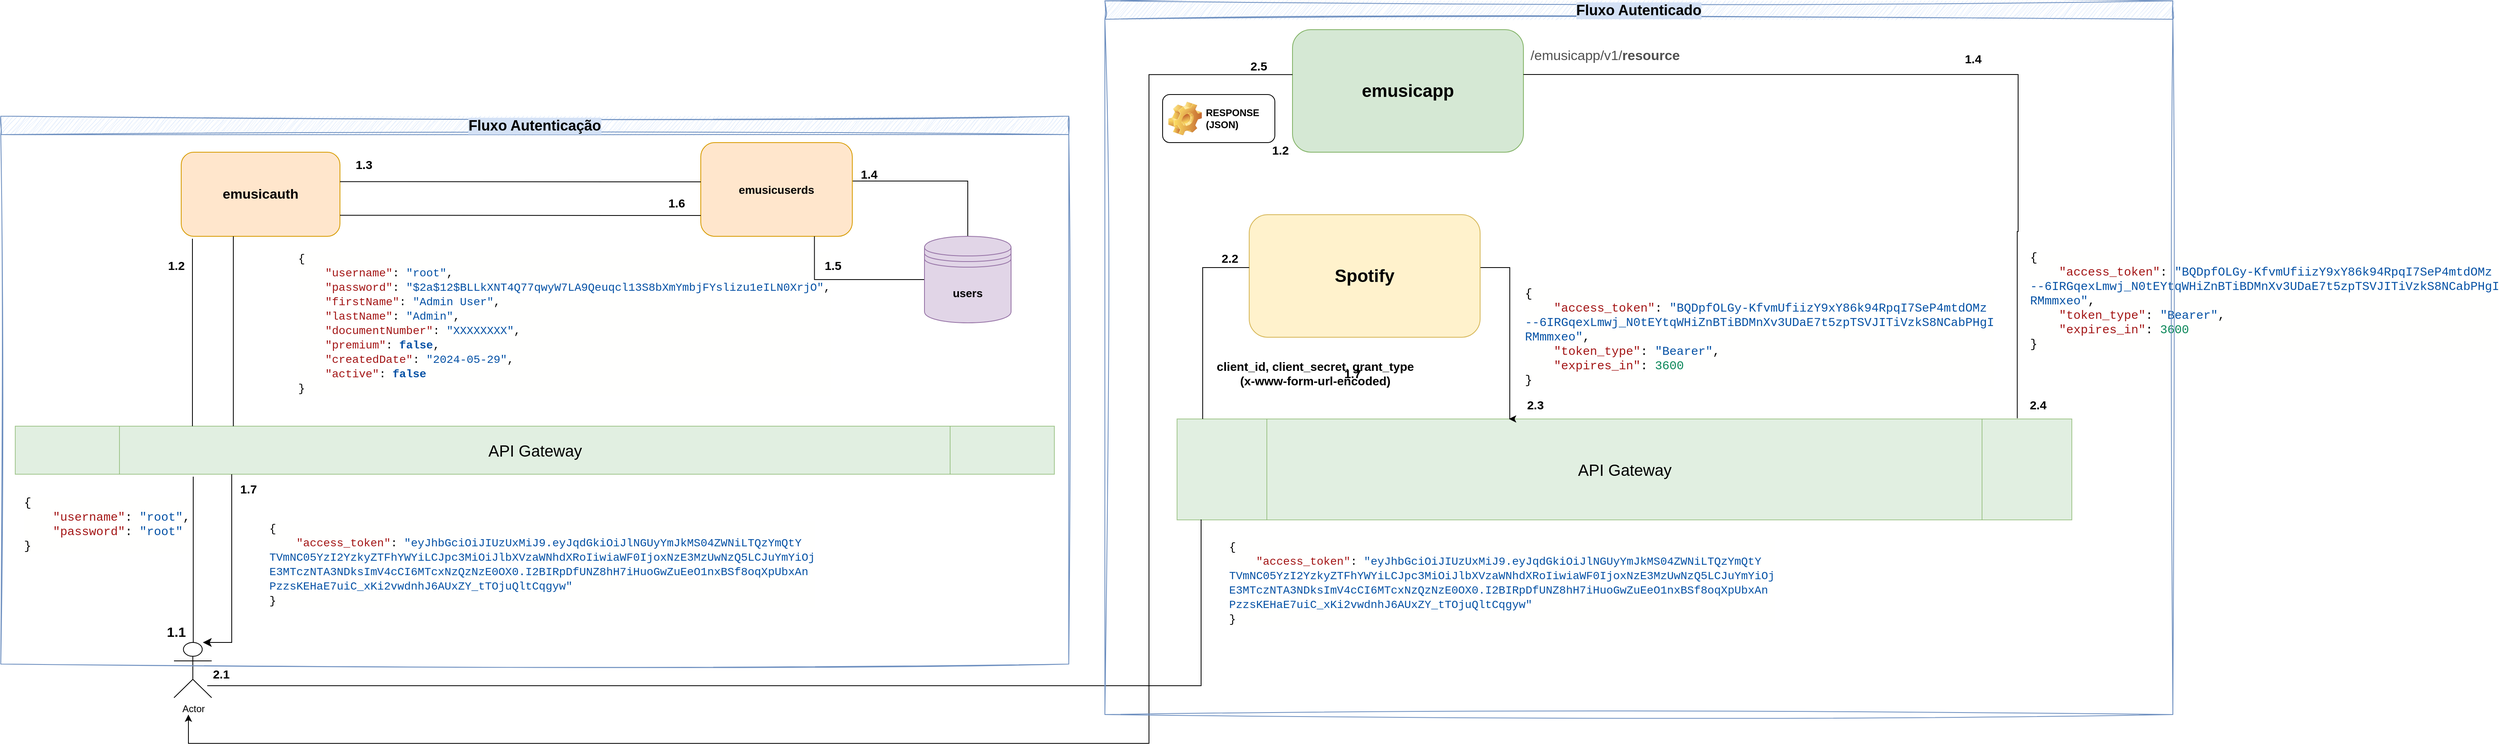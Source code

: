 <mxfile version="24.4.10" type="github">
  <diagram name="Página-1" id="nO_YHnesKga44wesAzok">
    <mxGraphModel dx="2923" dy="1494" grid="1" gridSize="9" guides="1" tooltips="1" connect="1" arrows="1" fold="1" page="0" pageScale="1" pageWidth="400" pageHeight="1000" math="0" shadow="0">
      <root>
        <mxCell id="0" />
        <mxCell id="1" parent="0" />
        <mxCell id="xbLtoFNteLLevZgjdw11-1" value="API Gateway" style="shape=process;whiteSpace=wrap;html=1;backgroundOutline=1;fontSize=20;fillColor=#d5e8d4;strokeColor=#82b366;opacity=70;" parent="1" vertex="1">
          <mxGeometry x="-729" y="324" width="1296" height="60" as="geometry" />
        </mxCell>
        <mxCell id="xbLtoFNteLLevZgjdw11-2" value="Actor" style="shape=umlActor;verticalLabelPosition=bottom;verticalAlign=top;html=1;outlineConnect=0;" parent="1" vertex="1">
          <mxGeometry x="-531" y="594" width="47" height="69" as="geometry" />
        </mxCell>
        <mxCell id="xbLtoFNteLLevZgjdw11-3" value="emusicauth" style="rounded=1;whiteSpace=wrap;html=1;fontSize=17;fillColor=#ffe6cc;strokeColor=#d79b00;fontStyle=1" parent="1" vertex="1">
          <mxGeometry x="-522" y="-18" width="198" height="105" as="geometry" />
        </mxCell>
        <mxCell id="xbLtoFNteLLevZgjdw11-4" value="" style="edgeStyle=elbowEdgeStyle;elbow=vertical;endArrow=none;html=1;curved=0;rounded=0;endSize=8;startSize=8;endFill=0;" parent="1" edge="1">
          <mxGeometry width="50" height="50" relative="1" as="geometry">
            <mxPoint x="-508" y="324" as="sourcePoint" />
            <mxPoint x="-508" y="90" as="targetPoint" />
            <Array as="points" />
          </mxGeometry>
        </mxCell>
        <mxCell id="xbLtoFNteLLevZgjdw11-5" value="" style="line;strokeWidth=1;direction=south;html=1;" parent="1" vertex="1">
          <mxGeometry x="-512" y="387" width="10" height="207" as="geometry" />
        </mxCell>
        <mxCell id="xbLtoFNteLLevZgjdw11-16" value="&lt;div style=&quot;color: rgb(0, 0, 0); background-color: rgb(255, 255, 254); font-family: Consolas, &amp;quot;Courier New&amp;quot;, monospace; font-weight: normal; font-size: 14px; line-height: 18px; white-space: pre;&quot;&gt;&lt;div style=&quot;font-size: 14px;&quot;&gt;&lt;span style=&quot;color: rgb(0, 0, 0); font-size: 14px;&quot;&gt;{&lt;/span&gt;&lt;/div&gt;&lt;div style=&quot;font-size: 14px;&quot;&gt;&lt;span style=&quot;color: rgb(0, 0, 0); font-size: 14px;&quot;&gt;&amp;nbsp;&amp;nbsp;&amp;nbsp;&amp;nbsp;&lt;/span&gt;&lt;span style=&quot;color: rgb(163, 21, 21); font-size: 14px;&quot;&gt;&quot;access_token&quot;&lt;/span&gt;&lt;span style=&quot;color: rgb(0, 0, 0); font-size: 14px;&quot;&gt;:&amp;nbsp;&lt;/span&gt;&lt;span style=&quot;color: rgb(4, 81, 165); font-size: 14px;&quot;&gt;&quot;eyJhbGciOiJIUzUxMiJ9.eyJqdGkiOiJlNGUyYmJkMS04ZWNiLTQzYmQtY&lt;/span&gt;&lt;/div&gt;&lt;div style=&quot;font-size: 14px;&quot;&gt;&lt;span style=&quot;color: rgb(4, 81, 165); font-size: 14px;&quot;&gt;TVmNC05YzI2YzkyZTFhYWYiLCJpc3MiOiJlbXVzaWNhdXRoIiwiaWF0IjoxNzE3MzUwNzQ5LCJuYmYiOj&lt;/span&gt;&lt;/div&gt;&lt;div style=&quot;font-size: 14px;&quot;&gt;&lt;span style=&quot;color: rgb(4, 81, 165); font-size: 14px;&quot;&gt;E3MTczNTA3NDksImV4cCI6MTcxNzQzNzE0OX0.I2BIRpDfUNZ8hH7iHuoGwZuEeO1nxBSf8oqXpUbxAn&lt;/span&gt;&lt;/div&gt;&lt;div style=&quot;font-size: 14px;&quot;&gt;&lt;span style=&quot;color: rgb(4, 81, 165); font-size: 14px;&quot;&gt;PzzsKEHaE7uiC_xKi2vwdnhJ6AUxZY_tTOjuQltCqgyw&quot;&lt;/span&gt;&lt;/div&gt;&lt;div style=&quot;font-size: 14px;&quot;&gt;&lt;span style=&quot;color: rgb(0, 0, 0); font-size: 14px;&quot;&gt;}&lt;/span&gt;&lt;/div&gt;&lt;/div&gt;" style="text;whiteSpace=wrap;html=1;fontSize=14;" parent="1" vertex="1">
          <mxGeometry x="-414" y="435.5" width="549" height="72" as="geometry" />
        </mxCell>
        <mxCell id="xbLtoFNteLLevZgjdw11-47" style="edgeStyle=orthogonalEdgeStyle;rounded=0;orthogonalLoop=1;jettySize=auto;html=1;entryX=0.5;entryY=0;entryDx=0;entryDy=0;strokeWidth=1;endArrow=none;endFill=0;" parent="1" source="xbLtoFNteLLevZgjdw11-17" target="xbLtoFNteLLevZgjdw11-45" edge="1">
          <mxGeometry relative="1" as="geometry">
            <Array as="points">
              <mxPoint x="459" y="18" />
            </Array>
          </mxGeometry>
        </mxCell>
        <mxCell id="xbLtoFNteLLevZgjdw11-17" value="emusicuserds" style="rounded=1;whiteSpace=wrap;html=1;fontSize=14;fillColor=#ffe6cc;strokeColor=#d79b00;fontStyle=1" parent="1" vertex="1">
          <mxGeometry x="126" y="-30" width="189" height="117" as="geometry" />
        </mxCell>
        <mxCell id="xbLtoFNteLLevZgjdw11-22" value="1.3" style="text;html=1;align=center;verticalAlign=middle;whiteSpace=wrap;rounded=0;fontSize=15;fontStyle=1" parent="1" vertex="1">
          <mxGeometry x="-324" y="-18" width="60" height="30" as="geometry" />
        </mxCell>
        <mxCell id="xbLtoFNteLLevZgjdw11-27" value="" style="endArrow=none;html=1;rounded=0;endFill=0;" parent="1" edge="1">
          <mxGeometry width="50" height="50" relative="1" as="geometry">
            <mxPoint x="-324" y="18.75" as="sourcePoint" />
            <mxPoint x="126" y="19" as="targetPoint" />
          </mxGeometry>
        </mxCell>
        <mxCell id="xbLtoFNteLLevZgjdw11-28" value="" style="endArrow=none;html=1;rounded=0;entryX=1;entryY=0.75;entryDx=0;entryDy=0;endFill=0;" parent="1" target="xbLtoFNteLLevZgjdw11-3" edge="1">
          <mxGeometry width="50" height="50" relative="1" as="geometry">
            <mxPoint x="126" y="61" as="sourcePoint" />
            <mxPoint x="-279" y="63" as="targetPoint" />
          </mxGeometry>
        </mxCell>
        <mxCell id="xbLtoFNteLLevZgjdw11-30" value="&lt;div style=&quot;color: rgb(0, 0, 0); background-color: rgb(255, 255, 254); font-family: Consolas, &amp;quot;Courier New&amp;quot;, monospace; font-weight: normal; font-size: 14px; line-height: 18px; white-space: pre;&quot;&gt;&lt;div style=&quot;font-size: 14px;&quot;&gt;&lt;span style=&quot;color: rgb(0, 0, 0); font-size: 14px;&quot;&gt;{&lt;/span&gt;&lt;/div&gt;&lt;div style=&quot;font-size: 14px;&quot;&gt;&lt;span style=&quot;color: rgb(0, 0, 0); font-size: 14px;&quot;&gt;&amp;nbsp;&amp;nbsp;&amp;nbsp;&amp;nbsp;&lt;/span&gt;&lt;span style=&quot;color: rgb(163, 21, 21); font-size: 14px;&quot;&gt;&quot;username&quot;&lt;/span&gt;&lt;span style=&quot;color: rgb(0, 0, 0); font-size: 14px;&quot;&gt;:&amp;nbsp;&lt;/span&gt;&lt;span style=&quot;color: rgb(4, 81, 165); font-size: 14px;&quot;&gt;&quot;root&quot;&lt;/span&gt;&lt;span style=&quot;color: rgb(0, 0, 0); font-size: 14px;&quot;&gt;,&lt;/span&gt;&lt;/div&gt;&lt;div style=&quot;font-size: 14px;&quot;&gt;&lt;span style=&quot;color: rgb(0, 0, 0); font-size: 14px;&quot;&gt;&amp;nbsp;&amp;nbsp;&amp;nbsp;&amp;nbsp;&lt;/span&gt;&lt;span style=&quot;color: rgb(163, 21, 21); font-size: 14px;&quot;&gt;&quot;password&quot;&lt;/span&gt;&lt;span style=&quot;color: rgb(0, 0, 0); font-size: 14px;&quot;&gt;:&amp;nbsp;&lt;/span&gt;&lt;span style=&quot;color: rgb(4, 81, 165); font-size: 14px;&quot;&gt;&quot;$2a$12$BLLkXNT4Q77qwyW7LA9Qeuqcl13S8bXmYmbjFYslizu1eILN0XrjO&quot;&lt;/span&gt;&lt;span style=&quot;color: rgb(0, 0, 0); font-size: 14px;&quot;&gt;,&lt;/span&gt;&lt;/div&gt;&lt;div style=&quot;font-size: 14px;&quot;&gt;&lt;span style=&quot;color: rgb(0, 0, 0); font-size: 14px;&quot;&gt;&amp;nbsp;&amp;nbsp;&amp;nbsp;&amp;nbsp;&lt;/span&gt;&lt;span style=&quot;color: rgb(163, 21, 21); font-size: 14px;&quot;&gt;&quot;firstName&quot;&lt;/span&gt;&lt;span style=&quot;color: rgb(0, 0, 0); font-size: 14px;&quot;&gt;:&amp;nbsp;&lt;/span&gt;&lt;span style=&quot;color: rgb(4, 81, 165); font-size: 14px;&quot;&gt;&quot;Admin&amp;nbsp;User&quot;&lt;/span&gt;&lt;span style=&quot;color: rgb(0, 0, 0); font-size: 14px;&quot;&gt;,&lt;/span&gt;&lt;/div&gt;&lt;div style=&quot;font-size: 14px;&quot;&gt;&lt;span style=&quot;color: rgb(0, 0, 0); font-size: 14px;&quot;&gt;&amp;nbsp;&amp;nbsp;&amp;nbsp;&amp;nbsp;&lt;/span&gt;&lt;span style=&quot;color: rgb(163, 21, 21); font-size: 14px;&quot;&gt;&quot;lastName&quot;&lt;/span&gt;&lt;span style=&quot;color: rgb(0, 0, 0); font-size: 14px;&quot;&gt;:&amp;nbsp;&lt;/span&gt;&lt;span style=&quot;color: rgb(4, 81, 165); font-size: 14px;&quot;&gt;&quot;Admin&quot;&lt;/span&gt;&lt;span style=&quot;color: rgb(0, 0, 0); font-size: 14px;&quot;&gt;,&lt;/span&gt;&lt;/div&gt;&lt;div style=&quot;font-size: 14px;&quot;&gt;&lt;span style=&quot;color: rgb(0, 0, 0); font-size: 14px;&quot;&gt;&amp;nbsp;&amp;nbsp;&amp;nbsp;&amp;nbsp;&lt;/span&gt;&lt;span style=&quot;color: rgb(163, 21, 21); font-size: 14px;&quot;&gt;&quot;documentNumber&quot;&lt;/span&gt;&lt;span style=&quot;color: rgb(0, 0, 0); font-size: 14px;&quot;&gt;:&amp;nbsp;&lt;/span&gt;&lt;span style=&quot;color: rgb(4, 81, 165); font-size: 14px;&quot;&gt;&quot;XXXXXXXX&quot;&lt;/span&gt;&lt;span style=&quot;color: rgb(0, 0, 0); font-size: 14px;&quot;&gt;,&lt;/span&gt;&lt;/div&gt;&lt;div style=&quot;font-size: 14px;&quot;&gt;&lt;span style=&quot;color: rgb(0, 0, 0); font-size: 14px;&quot;&gt;&amp;nbsp;&amp;nbsp;&amp;nbsp;&amp;nbsp;&lt;/span&gt;&lt;span style=&quot;color: rgb(163, 21, 21); font-size: 14px;&quot;&gt;&quot;premium&quot;&lt;/span&gt;&lt;span style=&quot;color: rgb(0, 0, 0); font-size: 14px;&quot;&gt;:&amp;nbsp;&lt;/span&gt;&lt;span style=&quot;color: rgb(4, 81, 165); font-weight: bold; font-size: 14px;&quot;&gt;false&lt;/span&gt;&lt;span style=&quot;color: rgb(0, 0, 0); font-size: 14px;&quot;&gt;,&lt;/span&gt;&lt;/div&gt;&lt;div style=&quot;font-size: 14px;&quot;&gt;&lt;span style=&quot;color: rgb(0, 0, 0); font-size: 14px;&quot;&gt;&amp;nbsp;&amp;nbsp;&amp;nbsp;&amp;nbsp;&lt;/span&gt;&lt;span style=&quot;color: rgb(163, 21, 21); font-size: 14px;&quot;&gt;&quot;createdDate&quot;&lt;/span&gt;&lt;span style=&quot;color: rgb(0, 0, 0); font-size: 14px;&quot;&gt;:&amp;nbsp;&lt;/span&gt;&lt;span style=&quot;color: rgb(4, 81, 165); font-size: 14px;&quot;&gt;&quot;2024-05-29&quot;&lt;/span&gt;&lt;span style=&quot;color: rgb(0, 0, 0); font-size: 14px;&quot;&gt;,&lt;/span&gt;&lt;/div&gt;&lt;div style=&quot;font-size: 14px;&quot;&gt;&lt;span style=&quot;color: rgb(0, 0, 0); font-size: 14px;&quot;&gt;&amp;nbsp;&amp;nbsp;&amp;nbsp;&amp;nbsp;&lt;/span&gt;&lt;span style=&quot;color: rgb(163, 21, 21); font-size: 14px;&quot;&gt;&quot;active&quot;&lt;/span&gt;&lt;span style=&quot;color: rgb(0, 0, 0); font-size: 14px;&quot;&gt;:&amp;nbsp;&lt;/span&gt;&lt;span style=&quot;color: rgb(4, 81, 165); font-weight: bold; font-size: 14px;&quot;&gt;false&lt;/span&gt;&lt;/div&gt;&lt;div style=&quot;font-size: 14px;&quot;&gt;&lt;span style=&quot;color: rgb(0, 0, 0); font-size: 14px;&quot;&gt;}&lt;/span&gt;&lt;/div&gt;&lt;/div&gt;" style="text;whiteSpace=wrap;html=1;fontSize=14;" parent="1" vertex="1">
          <mxGeometry x="-378" y="99" width="369" height="117" as="geometry" />
        </mxCell>
        <mxCell id="xbLtoFNteLLevZgjdw11-33" value="" style="line;strokeWidth=1;direction=south;html=1;" parent="1" vertex="1">
          <mxGeometry x="-462" y="87" width="10" height="237" as="geometry" />
        </mxCell>
        <mxCell id="xbLtoFNteLLevZgjdw11-37" value="" style="edgeStyle=segmentEdgeStyle;endArrow=classic;html=1;curved=0;rounded=0;endSize=8;startSize=8;" parent="1" edge="1">
          <mxGeometry width="50" height="50" relative="1" as="geometry">
            <mxPoint x="-459" y="384" as="sourcePoint" />
            <mxPoint x="-495" y="594" as="targetPoint" />
            <Array as="points">
              <mxPoint x="-459" y="594" />
            </Array>
          </mxGeometry>
        </mxCell>
        <mxCell id="xbLtoFNteLLevZgjdw11-49" style="edgeStyle=orthogonalEdgeStyle;rounded=0;orthogonalLoop=1;jettySize=auto;html=1;entryX=0.75;entryY=1;entryDx=0;entryDy=0;endArrow=none;endFill=0;" parent="1" source="xbLtoFNteLLevZgjdw11-45" target="xbLtoFNteLLevZgjdw11-17" edge="1">
          <mxGeometry relative="1" as="geometry" />
        </mxCell>
        <mxCell id="xbLtoFNteLLevZgjdw11-45" value="users" style="shape=datastore;whiteSpace=wrap;html=1;fillColor=#e1d5e7;strokeColor=#9673a6;fontSize=14;fontStyle=1" parent="1" vertex="1">
          <mxGeometry x="405" y="87" width="108" height="108" as="geometry" />
        </mxCell>
        <mxCell id="xbLtoFNteLLevZgjdw11-50" value="1.5" style="text;html=1;align=center;verticalAlign=middle;whiteSpace=wrap;rounded=0;fontSize=15;fontStyle=1" parent="1" vertex="1">
          <mxGeometry x="261" y="108" width="60" height="30" as="geometry" />
        </mxCell>
        <mxCell id="xbLtoFNteLLevZgjdw11-51" value="1.6" style="text;html=1;align=center;verticalAlign=middle;whiteSpace=wrap;rounded=0;fontSize=15;fontStyle=1" parent="1" vertex="1">
          <mxGeometry x="66" y="30" width="60" height="30" as="geometry" />
        </mxCell>
        <mxCell id="xbLtoFNteLLevZgjdw11-55" value="&lt;font style=&quot;font-size: 18px;&quot;&gt;Fluxo Autenticação&lt;/font&gt;" style="swimlane;whiteSpace=wrap;html=1;strokeColor=#6c8ebf;fillColor=#dae8fc;fillStyle=auto;swimlaneFillColor=none;shadow=0;sketch=1;curveFitting=1;jiggle=2;rounded=0;labelBackgroundColor=#D4E1F5;" parent="1" vertex="1">
          <mxGeometry x="-747" y="-63" width="1332" height="684" as="geometry" />
        </mxCell>
        <mxCell id="xbLtoFNteLLevZgjdw11-42" value="1.7" style="text;html=1;align=center;verticalAlign=middle;whiteSpace=wrap;rounded=0;fontSize=15;fontStyle=1" parent="xbLtoFNteLLevZgjdw11-55" vertex="1">
          <mxGeometry x="279" y="450" width="60" height="30" as="geometry" />
        </mxCell>
        <mxCell id="xbLtoFNteLLevZgjdw11-15" value="&lt;div style=&quot;color: rgb(0, 0, 0); background-color: rgb(255, 255, 254); font-family: Consolas, &amp;quot;Courier New&amp;quot;, monospace; font-weight: normal; font-size: 15px; line-height: 18px; white-space: pre;&quot;&gt;&lt;div style=&quot;font-size: 15px;&quot;&gt;&lt;span style=&quot;color: rgb(0, 0, 0); font-size: 15px;&quot;&gt;{&lt;/span&gt;&lt;/div&gt;&lt;div style=&quot;font-size: 15px;&quot;&gt;&lt;span style=&quot;color: rgb(0, 0, 0); font-size: 15px;&quot;&gt;&amp;nbsp;&amp;nbsp;&amp;nbsp;&amp;nbsp;&lt;/span&gt;&lt;span style=&quot;color: rgb(163, 21, 21); font-size: 15px;&quot;&gt;&quot;username&quot;&lt;/span&gt;&lt;span style=&quot;color: rgb(0, 0, 0); font-size: 15px;&quot;&gt;:&amp;nbsp;&lt;/span&gt;&lt;span style=&quot;color: rgb(4, 81, 165); font-size: 15px;&quot;&gt;&quot;root&quot;&lt;/span&gt;&lt;span style=&quot;color: rgb(0, 0, 0); font-size: 15px;&quot;&gt;,&lt;/span&gt;&lt;/div&gt;&lt;div style=&quot;font-size: 15px;&quot;&gt;&lt;span style=&quot;color: rgb(0, 0, 0); font-size: 15px;&quot;&gt;&amp;nbsp;&amp;nbsp;&amp;nbsp;&amp;nbsp;&lt;/span&gt;&lt;span style=&quot;color: rgb(163, 21, 21); font-size: 15px;&quot;&gt;&quot;password&quot;&lt;/span&gt;&lt;span style=&quot;color: rgb(0, 0, 0); font-size: 15px;&quot;&gt;:&amp;nbsp;&lt;/span&gt;&lt;span style=&quot;color: rgb(4, 81, 165); font-size: 15px;&quot;&gt;&quot;root&quot;&lt;/span&gt;&lt;/div&gt;&lt;div style=&quot;font-size: 15px;&quot;&gt;&lt;span style=&quot;color: rgb(0, 0, 0); font-size: 15px;&quot;&gt;}&lt;/span&gt;&lt;/div&gt;&lt;/div&gt;" style="text;whiteSpace=wrap;html=1;fontSize=15;" parent="xbLtoFNteLLevZgjdw11-55" vertex="1">
          <mxGeometry x="27" y="468" width="171" height="90" as="geometry" />
        </mxCell>
        <mxCell id="xbLtoFNteLLevZgjdw11-19" value="1.2" style="text;html=1;align=center;verticalAlign=middle;whiteSpace=wrap;rounded=0;fontSize=15;fontStyle=1" parent="xbLtoFNteLLevZgjdw11-55" vertex="1">
          <mxGeometry x="189" y="171" width="60" height="30" as="geometry" />
        </mxCell>
        <mxCell id="xbLtoFNteLLevZgjdw11-48" value="1.4" style="text;html=1;align=center;verticalAlign=middle;whiteSpace=wrap;rounded=0;fontSize=15;fontStyle=1" parent="xbLtoFNteLLevZgjdw11-55" vertex="1">
          <mxGeometry x="1053" y="54" width="60" height="36" as="geometry" />
        </mxCell>
        <mxCell id="xbLtoFNteLLevZgjdw11-56" value="API Gateway" style="shape=process;whiteSpace=wrap;html=1;backgroundOutline=1;fontSize=20;fillColor=#d5e8d4;strokeColor=#82b366;opacity=70;" parent="1" vertex="1">
          <mxGeometry x="720" y="315" width="1116" height="126" as="geometry" />
        </mxCell>
        <mxCell id="xbLtoFNteLLevZgjdw11-58" value="emusicapp" style="rounded=1;whiteSpace=wrap;html=1;fontSize=22;fontStyle=1;fillColor=#d5e8d4;strokeColor=#82b366;" parent="1" vertex="1">
          <mxGeometry x="864" y="-171" width="288" height="153" as="geometry" />
        </mxCell>
        <mxCell id="xbLtoFNteLLevZgjdw11-63" value="&lt;div style=&quot;color: rgb(0, 0, 0); background-color: rgb(255, 255, 254); font-family: Consolas, &amp;quot;Courier New&amp;quot;, monospace; font-weight: normal; font-size: 14px; line-height: 18px; white-space: pre;&quot;&gt;&lt;div style=&quot;font-size: 14px;&quot;&gt;&lt;span style=&quot;color: rgb(0, 0, 0); font-size: 14px;&quot;&gt;{&lt;/span&gt;&lt;/div&gt;&lt;div style=&quot;font-size: 14px;&quot;&gt;&lt;span style=&quot;color: rgb(0, 0, 0); font-size: 14px;&quot;&gt;&amp;nbsp;&amp;nbsp;&amp;nbsp;&amp;nbsp;&lt;/span&gt;&lt;span style=&quot;color: rgb(163, 21, 21); font-size: 14px;&quot;&gt;&quot;access_token&quot;&lt;/span&gt;&lt;span style=&quot;color: rgb(0, 0, 0); font-size: 14px;&quot;&gt;:&amp;nbsp;&lt;/span&gt;&lt;span style=&quot;color: rgb(4, 81, 165); font-size: 14px;&quot;&gt;&quot;eyJhbGciOiJIUzUxMiJ9.eyJqdGkiOiJlNGUyYmJkMS04ZWNiLTQzYmQtY&lt;/span&gt;&lt;/div&gt;&lt;div style=&quot;font-size: 14px;&quot;&gt;&lt;span style=&quot;color: rgb(4, 81, 165); font-size: 14px;&quot;&gt;TVmNC05YzI2YzkyZTFhYWYiLCJpc3MiOiJlbXVzaWNhdXRoIiwiaWF0IjoxNzE3MzUwNzQ5LCJuYmYiOj&lt;/span&gt;&lt;/div&gt;&lt;div style=&quot;font-size: 14px;&quot;&gt;&lt;span style=&quot;color: rgb(4, 81, 165); font-size: 14px;&quot;&gt;E3MTczNTA3NDksImV4cCI6MTcxNzQzNzE0OX0.I2BIRpDfUNZ8hH7iHuoGwZuEeO1nxBSf8oqXpUbxAn&lt;/span&gt;&lt;/div&gt;&lt;div style=&quot;font-size: 14px;&quot;&gt;&lt;span style=&quot;color: rgb(4, 81, 165); font-size: 14px;&quot;&gt;PzzsKEHaE7uiC_xKi2vwdnhJ6AUxZY_tTOjuQltCqgyw&quot;&lt;/span&gt;&lt;/div&gt;&lt;div style=&quot;font-size: 14px;&quot;&gt;&lt;span style=&quot;color: rgb(0, 0, 0); font-size: 14px;&quot;&gt;}&lt;/span&gt;&lt;/div&gt;&lt;/div&gt;" style="text;whiteSpace=wrap;html=1;fontSize=14;" parent="1" vertex="1">
          <mxGeometry x="783" y="459" width="549" height="72" as="geometry" />
        </mxCell>
        <mxCell id="xbLtoFNteLLevZgjdw11-72" style="edgeStyle=orthogonalEdgeStyle;rounded=0;orthogonalLoop=1;jettySize=auto;html=1;" parent="1" source="xbLtoFNteLLevZgjdw11-66" edge="1">
          <mxGeometry relative="1" as="geometry">
            <mxPoint x="1134" y="315" as="targetPoint" />
            <Array as="points">
              <mxPoint x="1135" y="126" />
              <mxPoint x="1135" y="315" />
            </Array>
          </mxGeometry>
        </mxCell>
        <mxCell id="xbLtoFNteLLevZgjdw11-66" value="Spotify" style="rounded=1;whiteSpace=wrap;html=1;fontSize=22;fontStyle=1;fillColor=#fff2cc;strokeColor=#d6b656;" parent="1" vertex="1">
          <mxGeometry x="810" y="60" width="288" height="153" as="geometry" />
        </mxCell>
        <mxCell id="xbLtoFNteLLevZgjdw11-67" value="" style="edgeStyle=segmentEdgeStyle;endArrow=none;html=1;curved=0;rounded=0;endSize=8;startSize=8;endFill=0;" parent="1" edge="1">
          <mxGeometry width="50" height="50" relative="1" as="geometry">
            <mxPoint x="752" y="315" as="sourcePoint" />
            <mxPoint x="810" y="126" as="targetPoint" />
            <Array as="points">
              <mxPoint x="752" y="310" />
              <mxPoint x="752" y="126" />
            </Array>
          </mxGeometry>
        </mxCell>
        <mxCell id="xbLtoFNteLLevZgjdw11-68" value="client_id, client_secret, grant_type&lt;div style=&quot;font-size: 15px;&quot;&gt;(x-www-form-url-encoded)&lt;/div&gt;" style="text;html=1;align=center;verticalAlign=middle;whiteSpace=wrap;rounded=0;fontSize=15;fontStyle=1" parent="1" vertex="1">
          <mxGeometry x="768" y="234" width="249" height="48" as="geometry" />
        </mxCell>
        <mxCell id="xbLtoFNteLLevZgjdw11-71" value="2.2" style="text;html=1;align=center;verticalAlign=middle;whiteSpace=wrap;rounded=0;fontSize=15;fontStyle=1" parent="1" vertex="1">
          <mxGeometry x="756" y="99" width="60" height="30" as="geometry" />
        </mxCell>
        <mxCell id="xbLtoFNteLLevZgjdw11-73" value="&lt;div style=&quot;color: rgb(0, 0, 0); background-color: rgb(255, 255, 254); font-family: Consolas, &amp;quot;Courier New&amp;quot;, monospace; font-weight: normal; font-size: 15px; line-height: 18px; white-space: pre;&quot;&gt;&lt;div style=&quot;font-size: 15px;&quot;&gt;&lt;span style=&quot;color: rgb(0, 0, 0); font-size: 15px;&quot;&gt;{&lt;/span&gt;&lt;/div&gt;&lt;div style=&quot;font-size: 15px;&quot;&gt;&lt;span style=&quot;color: rgb(0, 0, 0); font-size: 15px;&quot;&gt;&amp;nbsp;&amp;nbsp;&amp;nbsp;&amp;nbsp;&lt;/span&gt;&lt;span style=&quot;color: rgb(163, 21, 21); font-size: 15px;&quot;&gt;&quot;access_token&quot;&lt;/span&gt;&lt;span style=&quot;color: rgb(0, 0, 0); font-size: 15px;&quot;&gt;:&amp;nbsp;&lt;/span&gt;&lt;span style=&quot;color: rgb(4, 81, 165); font-size: 15px;&quot;&gt;&quot;BQDpfOLGy-KfvmUfiizY9xY86k94RpqI7SeP4mtdOMz&lt;/span&gt;&lt;/div&gt;&lt;div style=&quot;font-size: 15px;&quot;&gt;&lt;span style=&quot;color: rgb(4, 81, 165); font-size: 15px;&quot;&gt;--6IRGqexLmwj_N0tE&lt;/span&gt;&lt;span style=&quot;color: rgb(4, 81, 165);&quot;&gt;YtqWHiZnBTiBDMnXv3UDaE7t5zpTSVJITiVzkS8NCabPHgI&lt;/span&gt;&lt;/div&gt;&lt;div style=&quot;font-size: 15px;&quot;&gt;&lt;span style=&quot;color: rgb(4, 81, 165);&quot;&gt;RMmmxeo&quot;&lt;/span&gt;,&lt;/div&gt;&lt;div style=&quot;font-size: 15px;&quot;&gt;&lt;span style=&quot;color: rgb(0, 0, 0); font-size: 15px;&quot;&gt;&amp;nbsp;&amp;nbsp;&amp;nbsp;&amp;nbsp;&lt;/span&gt;&lt;span style=&quot;color: rgb(163, 21, 21); font-size: 15px;&quot;&gt;&quot;token_type&quot;&lt;/span&gt;&lt;span style=&quot;color: rgb(0, 0, 0); font-size: 15px;&quot;&gt;:&amp;nbsp;&lt;/span&gt;&lt;span style=&quot;color: rgb(4, 81, 165); font-size: 15px;&quot;&gt;&quot;Bearer&quot;&lt;/span&gt;&lt;span style=&quot;color: rgb(0, 0, 0); font-size: 15px;&quot;&gt;,&lt;/span&gt;&lt;/div&gt;&lt;div style=&quot;font-size: 15px;&quot;&gt;&lt;span style=&quot;color: rgb(0, 0, 0); font-size: 15px;&quot;&gt;&amp;nbsp;&amp;nbsp;&amp;nbsp;&amp;nbsp;&lt;/span&gt;&lt;span style=&quot;color: rgb(163, 21, 21); font-size: 15px;&quot;&gt;&quot;expires_in&quot;&lt;/span&gt;&lt;span style=&quot;color: rgb(0, 0, 0); font-size: 15px;&quot;&gt;:&amp;nbsp;&lt;/span&gt;&lt;span style=&quot;color: rgb(9, 134, 88); font-size: 15px;&quot;&gt;3600&lt;/span&gt;&lt;/div&gt;&lt;div style=&quot;font-size: 15px;&quot;&gt;&lt;span style=&quot;color: rgb(0, 0, 0); font-size: 15px;&quot;&gt;}&lt;/span&gt;&lt;/div&gt;&lt;/div&gt;" style="text;whiteSpace=wrap;html=1;fontSize=15;" parent="1" vertex="1">
          <mxGeometry x="1152" y="144" width="549" height="108" as="geometry" />
        </mxCell>
        <mxCell id="xbLtoFNteLLevZgjdw11-75" value="2.3" style="text;html=1;align=center;verticalAlign=middle;whiteSpace=wrap;rounded=0;fontSize=15;fontStyle=1" parent="1" vertex="1">
          <mxGeometry x="1137" y="282" width="60" height="30" as="geometry" />
        </mxCell>
        <mxCell id="xbLtoFNteLLevZgjdw11-76" value="" style="edgeStyle=segmentEdgeStyle;endArrow=none;html=1;curved=0;rounded=0;endSize=8;startSize=8;exitX=0.939;exitY=-0.007;exitDx=0;exitDy=0;exitPerimeter=0;endFill=0;" parent="1" source="xbLtoFNteLLevZgjdw11-56" edge="1">
          <mxGeometry width="50" height="50" relative="1" as="geometry">
            <mxPoint x="1719" y="293" as="sourcePoint" />
            <mxPoint x="1152" y="-115" as="targetPoint" />
            <Array as="points">
              <mxPoint x="1768" y="81" />
              <mxPoint x="1769" y="-115" />
            </Array>
          </mxGeometry>
        </mxCell>
        <mxCell id="xbLtoFNteLLevZgjdw11-78" value="2.4" style="text;html=1;align=center;verticalAlign=middle;whiteSpace=wrap;rounded=0;fontSize=15;fontStyle=1" parent="1" vertex="1">
          <mxGeometry x="1764" y="282" width="60" height="30" as="geometry" />
        </mxCell>
        <mxCell id="xbLtoFNteLLevZgjdw11-79" value="&lt;div style=&quot;color: rgb(0, 0, 0); background-color: rgb(255, 255, 254); font-family: Consolas, &amp;quot;Courier New&amp;quot;, monospace; font-weight: normal; font-size: 15px; line-height: 18px; white-space: pre;&quot;&gt;&lt;div style=&quot;font-size: 15px;&quot;&gt;&lt;span style=&quot;color: rgb(0, 0, 0); font-size: 15px;&quot;&gt;{&lt;/span&gt;&lt;/div&gt;&lt;div style=&quot;font-size: 15px;&quot;&gt;&lt;span style=&quot;color: rgb(0, 0, 0); font-size: 15px;&quot;&gt;&amp;nbsp;&amp;nbsp;&amp;nbsp;&amp;nbsp;&lt;/span&gt;&lt;span style=&quot;color: rgb(163, 21, 21); font-size: 15px;&quot;&gt;&quot;access_token&quot;&lt;/span&gt;&lt;span style=&quot;color: rgb(0, 0, 0); font-size: 15px;&quot;&gt;:&amp;nbsp;&lt;/span&gt;&lt;span style=&quot;color: rgb(4, 81, 165); font-size: 15px;&quot;&gt;&quot;BQDpfOLGy-KfvmUfiizY9xY86k94RpqI7SeP4mtdOMz&lt;/span&gt;&lt;/div&gt;&lt;div style=&quot;font-size: 15px;&quot;&gt;&lt;span style=&quot;color: rgb(4, 81, 165); font-size: 15px;&quot;&gt;--6IRGqexLmwj_N0tE&lt;/span&gt;&lt;span style=&quot;color: rgb(4, 81, 165);&quot;&gt;YtqWHiZnBTiBDMnXv3UDaE7t5zpTSVJITiVzkS8NCabPHgI&lt;/span&gt;&lt;/div&gt;&lt;div style=&quot;font-size: 15px;&quot;&gt;&lt;span style=&quot;color: rgb(4, 81, 165);&quot;&gt;RMmmxeo&quot;&lt;/span&gt;,&lt;/div&gt;&lt;div style=&quot;font-size: 15px;&quot;&gt;&lt;span style=&quot;color: rgb(0, 0, 0); font-size: 15px;&quot;&gt;&amp;nbsp;&amp;nbsp;&amp;nbsp;&amp;nbsp;&lt;/span&gt;&lt;span style=&quot;color: rgb(163, 21, 21); font-size: 15px;&quot;&gt;&quot;token_type&quot;&lt;/span&gt;&lt;span style=&quot;color: rgb(0, 0, 0); font-size: 15px;&quot;&gt;:&amp;nbsp;&lt;/span&gt;&lt;span style=&quot;color: rgb(4, 81, 165); font-size: 15px;&quot;&gt;&quot;Bearer&quot;&lt;/span&gt;&lt;span style=&quot;color: rgb(0, 0, 0); font-size: 15px;&quot;&gt;,&lt;/span&gt;&lt;/div&gt;&lt;div style=&quot;font-size: 15px;&quot;&gt;&lt;span style=&quot;color: rgb(0, 0, 0); font-size: 15px;&quot;&gt;&amp;nbsp;&amp;nbsp;&amp;nbsp;&amp;nbsp;&lt;/span&gt;&lt;span style=&quot;color: rgb(163, 21, 21); font-size: 15px;&quot;&gt;&quot;expires_in&quot;&lt;/span&gt;&lt;span style=&quot;color: rgb(0, 0, 0); font-size: 15px;&quot;&gt;:&amp;nbsp;&lt;/span&gt;&lt;span style=&quot;color: rgb(9, 134, 88); font-size: 15px;&quot;&gt;3600&lt;/span&gt;&lt;/div&gt;&lt;div style=&quot;font-size: 15px;&quot;&gt;&lt;span style=&quot;color: rgb(0, 0, 0); font-size: 15px;&quot;&gt;}&lt;/span&gt;&lt;/div&gt;&lt;/div&gt;" style="text;whiteSpace=wrap;html=1;fontSize=15;" parent="1" vertex="1">
          <mxGeometry x="1782" y="99" width="549" height="108" as="geometry" />
        </mxCell>
        <mxCell id="xbLtoFNteLLevZgjdw11-81" value="2.5" style="text;html=1;align=center;verticalAlign=middle;whiteSpace=wrap;rounded=0;fontSize=15;fontStyle=1" parent="1" vertex="1">
          <mxGeometry x="792" y="-144" width="60" height="36" as="geometry" />
        </mxCell>
        <mxCell id="xbLtoFNteLLevZgjdw11-83" value="RESPONSE (JSON)" style="label;whiteSpace=wrap;html=1;image=img/clipart/Gear_128x128.png" parent="1" vertex="1">
          <mxGeometry x="702" y="-90" width="140" height="60" as="geometry" />
        </mxCell>
        <mxCell id="7OIJ4sXSEIsrHAQETV5L-5" value="" style="edgeStyle=orthogonalEdgeStyle;rounded=0;orthogonalLoop=1;jettySize=auto;html=1;" edge="1" parent="1">
          <mxGeometry relative="1" as="geometry">
            <mxPoint x="-513" y="684" as="targetPoint" />
            <Array as="points">
              <mxPoint x="685" y="-115" />
              <mxPoint x="685" y="720" />
              <mxPoint x="-513" y="720" />
            </Array>
            <mxPoint x="864" y="-114.923" as="sourcePoint" />
          </mxGeometry>
        </mxCell>
        <mxCell id="7OIJ4sXSEIsrHAQETV5L-9" value="" style="shape=partialRectangle;whiteSpace=wrap;html=1;bottom=0;right=0;fillColor=none;rotation=-180;" vertex="1" parent="1">
          <mxGeometry x="-489" y="441" width="1239" height="207" as="geometry" />
        </mxCell>
        <mxCell id="7OIJ4sXSEIsrHAQETV5L-11" value="2.1" style="text;html=1;align=center;verticalAlign=middle;whiteSpace=wrap;rounded=0;fontSize=15;fontStyle=1" vertex="1" parent="1">
          <mxGeometry x="-502" y="618" width="60" height="30" as="geometry" />
        </mxCell>
        <mxCell id="7OIJ4sXSEIsrHAQETV5L-12" value="&lt;br style=&quot;font-size: 17px;&quot;&gt;&lt;span style=&quot;color: rgb(80, 80, 80); font-family: OpenSans, Helvetica, Arial, sans-serif; font-size: 17px; font-style: normal; font-variant-ligatures: normal; font-variant-caps: normal; font-weight: 400; letter-spacing: normal; orphans: 2; text-align: left; text-indent: 0px; text-transform: none; white-space: pre-wrap; widows: 2; word-spacing: 0px; -webkit-text-stroke-width: 0px; background-color: rgb(255, 255, 255); text-decoration-style: initial; text-decoration-color: initial; float: none; display: inline !important;&quot;&gt;/emusicapp/v1/&lt;/span&gt;&lt;span style=&quot;color: rgb(80, 80, 80); font-family: OpenSans, Helvetica, Arial, sans-serif; font-size: 17px; font-style: normal; font-variant-ligatures: normal; font-variant-caps: normal; letter-spacing: normal; orphans: 2; text-align: left; text-indent: 0px; text-transform: none; white-space: pre-wrap; widows: 2; word-spacing: 0px; -webkit-text-stroke-width: 0px; background-color: rgb(255, 255, 255); text-decoration-style: initial; text-decoration-color: initial; float: none; display: inline !important;&quot;&gt;&lt;b style=&quot;font-size: 17px;&quot;&gt;resource&lt;/b&gt;&lt;/span&gt;&lt;div style=&quot;font-size: 17px;&quot;&gt;&lt;br style=&quot;font-size: 17px;&quot;&gt;&lt;/div&gt;" style="text;html=1;align=center;verticalAlign=middle;whiteSpace=wrap;rounded=0;fontSize=17;" vertex="1" parent="1">
          <mxGeometry x="1224" y="-153" width="60" height="30" as="geometry" />
        </mxCell>
        <mxCell id="xbLtoFNteLLevZgjdw11-6" value="1.1" style="text;html=1;align=center;verticalAlign=middle;whiteSpace=wrap;rounded=0;fontSize=17;fontStyle=1" parent="1" vertex="1">
          <mxGeometry x="-558" y="567" width="60" height="30" as="geometry" />
        </mxCell>
        <mxCell id="7OIJ4sXSEIsrHAQETV5L-32" value="&lt;font style=&quot;font-size: 18px;&quot;&gt;Fluxo Autenticado&lt;/font&gt;" style="swimlane;whiteSpace=wrap;html=1;strokeColor=#6c8ebf;fillColor=#dae8fc;fillStyle=auto;swimlaneFillColor=none;shadow=0;sketch=1;curveFitting=1;jiggle=2;rounded=0;labelBackgroundColor=#D4E1F5;" vertex="1" parent="1">
          <mxGeometry x="630" y="-207" width="1332" height="891" as="geometry" />
        </mxCell>
        <mxCell id="7OIJ4sXSEIsrHAQETV5L-33" value="1.7" style="text;html=1;align=center;verticalAlign=middle;whiteSpace=wrap;rounded=0;fontSize=15;fontStyle=1" vertex="1" parent="7OIJ4sXSEIsrHAQETV5L-32">
          <mxGeometry x="279" y="450" width="60" height="30" as="geometry" />
        </mxCell>
        <mxCell id="7OIJ4sXSEIsrHAQETV5L-35" value="1.2" style="text;html=1;align=center;verticalAlign=middle;whiteSpace=wrap;rounded=0;fontSize=15;fontStyle=1" vertex="1" parent="7OIJ4sXSEIsrHAQETV5L-32">
          <mxGeometry x="189" y="171" width="60" height="30" as="geometry" />
        </mxCell>
        <mxCell id="7OIJ4sXSEIsrHAQETV5L-36" value="1.4" style="text;html=1;align=center;verticalAlign=middle;whiteSpace=wrap;rounded=0;fontSize=15;fontStyle=1" vertex="1" parent="7OIJ4sXSEIsrHAQETV5L-32">
          <mxGeometry x="1053" y="54" width="60" height="36" as="geometry" />
        </mxCell>
      </root>
    </mxGraphModel>
  </diagram>
</mxfile>
